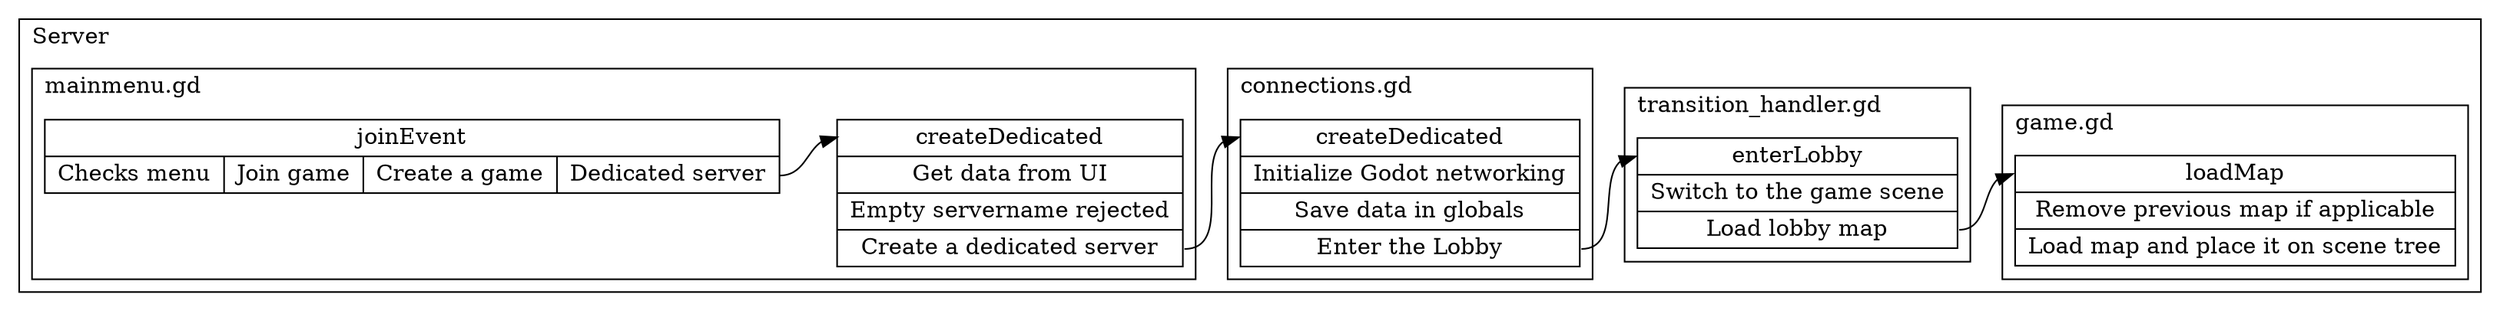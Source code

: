 digraph controlflow {
    rankdir="LR";
    subgraph cluster_client1 {
        label="Client 1"; labeljust="l";

    }
    subgraph cluster_server {
        label="Server"; labeljust="l";
        subgraph cluster_server_game {
            label="game.gd"; labeljust="l";
            server_game_loadMap [
                label="<begin>loadMap | {<f0> Remove previous map if applicable } | <f1> Load map and place it on scene tree "
                shape="record"
            ]
        }
        subgraph cluster_server_transition_handler {
            label="transition_handler.gd"; labeljust="l";
            server_transition_handler_enterLobby [
                label="<begin>enterLobby | <f0> Switch to the game scene  | <f1> Load lobby map "
                shape="record"
            ]
        }
        subgraph cluster_server_connections {
            label="connections.gd"; labeljust="l";
            server_connections_createDedicated [
                label="<begin>createDedicated | <f0> Initialize Godot networking  | <f1> Save data in globals  | <f2> Enter the Lobby "
                shape="record"
            ]
        }
        subgraph cluster_server_mainmenu {
            label="mainmenu.gd"; labeljust="l";
            server_mainmenu_createDedicated [
                label="<begin>createDedicated | <f0> Get data from UI  | {<f1> Empty servername rejected } | <f2> Create a dedicated server "
                shape="record"
            ]
            server_mainmenu_joinEvent [
                label="<begin>joinEvent | {<f0> Checks menu  | <f1> Join game  | <f2> Create a game  | <f3> Dedicated server }"
                shape="record"
            ]
        }

    }
    subgraph cluster_client2 {
        label="Client 2"; labeljust="l";

    }

    server_mainmenu_joinEvent:f3 -> server_mainmenu_createDedicated:begin;
    server_mainmenu_createDedicated:f2 -> server_connections_createDedicated:begin;
    server_connections_createDedicated:f2 -> server_transition_handler_enterLobby:begin;
    server_transition_handler_enterLobby:f1 -> server_game_loadMap:begin;
}
